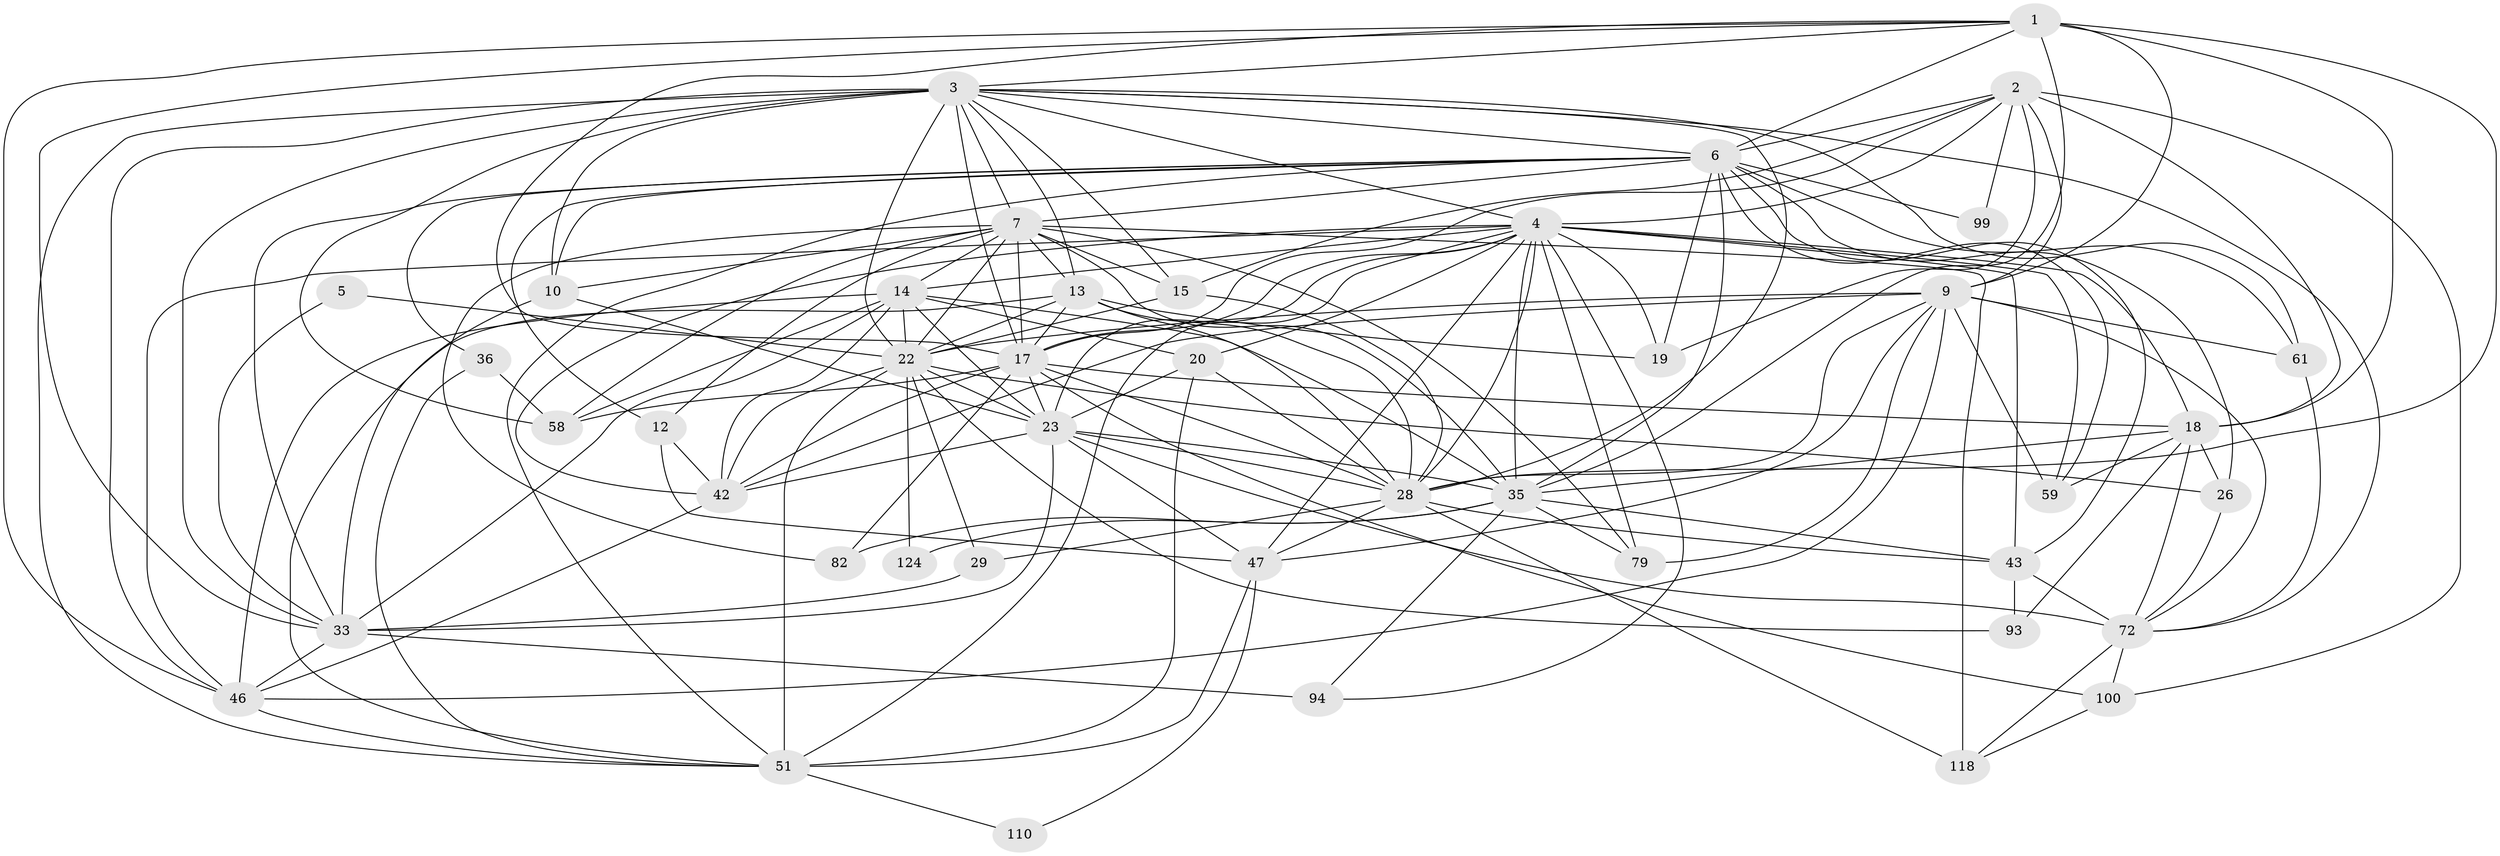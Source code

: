 // original degree distribution, {4: 0.30344827586206896, 3: 0.2896551724137931, 2: 0.1103448275862069, 7: 0.034482758620689655, 6: 0.09655172413793103, 5: 0.15172413793103448, 8: 0.006896551724137931, 9: 0.006896551724137931}
// Generated by graph-tools (version 1.1) at 2025/18/03/04/25 18:18:43]
// undirected, 43 vertices, 159 edges
graph export_dot {
graph [start="1"]
  node [color=gray90,style=filled];
  1 [super="+48+37"];
  2 [super="+21+85+24"];
  3 [super="+8+105+114"];
  4 [super="+34+116+66"];
  5;
  6 [super="+138+121+56+131+106"];
  7 [super="+50+16"];
  9 [super="+104+63"];
  10 [super="+67"];
  12 [super="+101"];
  13 [super="+57+40"];
  14 [super="+53+73+81"];
  15 [super="+44+136"];
  17 [super="+95+65+31"];
  18 [super="+30"];
  19;
  20 [super="+38"];
  22 [super="+74+55"];
  23 [super="+27+32+60"];
  26 [super="+54"];
  28 [super="+62+117+109+70"];
  29;
  33 [super="+141+45"];
  35 [super="+71+39+102"];
  36 [super="+64"];
  42 [super="+68+92"];
  43 [super="+76+89+113"];
  46 [super="+78+88"];
  47 [super="+80"];
  51 [super="+130+140+52"];
  58 [super="+69+108"];
  59;
  61;
  72 [super="+145+87+107"];
  79 [super="+103"];
  82 [super="+96"];
  93;
  94 [super="+127"];
  99;
  100 [super="+125"];
  110;
  118 [super="+122"];
  124;
  1 -- 46;
  1 -- 17;
  1 -- 35 [weight=2];
  1 -- 9 [weight=2];
  1 -- 3;
  1 -- 18;
  1 -- 33 [weight=2];
  1 -- 28;
  1 -- 6;
  2 -- 100 [weight=2];
  2 -- 99;
  2 -- 19;
  2 -- 17;
  2 -- 15;
  2 -- 6;
  2 -- 9;
  2 -- 18;
  2 -- 4;
  3 -- 4;
  3 -- 6;
  3 -- 7;
  3 -- 72;
  3 -- 10;
  3 -- 13;
  3 -- 46;
  3 -- 17 [weight=3];
  3 -- 51;
  3 -- 58;
  3 -- 61;
  3 -- 33;
  3 -- 28;
  3 -- 15;
  3 -- 22 [weight=2];
  4 -- 18 [weight=2];
  4 -- 59;
  4 -- 51 [weight=2];
  4 -- 35;
  4 -- 42;
  4 -- 43;
  4 -- 14;
  4 -- 46;
  4 -- 47;
  4 -- 19;
  4 -- 20;
  4 -- 28;
  4 -- 17;
  4 -- 23;
  4 -- 79;
  4 -- 94;
  5 -- 33;
  5 -- 22;
  6 -- 59;
  6 -- 10;
  6 -- 26 [weight=2];
  6 -- 35 [weight=2];
  6 -- 99;
  6 -- 7;
  6 -- 43;
  6 -- 12;
  6 -- 19;
  6 -- 61;
  6 -- 33;
  6 -- 51;
  6 -- 36;
  7 -- 12;
  7 -- 82;
  7 -- 17;
  7 -- 22;
  7 -- 118 [weight=2];
  7 -- 13;
  7 -- 58 [weight=2];
  7 -- 10;
  7 -- 35;
  7 -- 79;
  7 -- 15;
  7 -- 14;
  9 -- 59;
  9 -- 61;
  9 -- 47;
  9 -- 42;
  9 -- 79;
  9 -- 22;
  9 -- 72;
  9 -- 28;
  9 -- 46;
  10 -- 33;
  10 -- 23;
  12 -- 42;
  12 -- 47;
  13 -- 19;
  13 -- 17;
  13 -- 22;
  13 -- 51;
  13 -- 35;
  13 -- 28 [weight=2];
  14 -- 23;
  14 -- 46;
  14 -- 22;
  14 -- 28;
  14 -- 33;
  14 -- 42;
  14 -- 58;
  14 -- 20;
  15 -- 22;
  15 -- 28;
  17 -- 82;
  17 -- 100 [weight=2];
  17 -- 28 [weight=3];
  17 -- 18 [weight=2];
  17 -- 23;
  17 -- 58;
  17 -- 42;
  18 -- 35;
  18 -- 72;
  18 -- 59;
  18 -- 93;
  18 -- 26;
  20 -- 28;
  20 -- 51;
  20 -- 23;
  22 -- 51 [weight=2];
  22 -- 42;
  22 -- 93;
  22 -- 23;
  22 -- 26;
  22 -- 124;
  22 -- 29;
  23 -- 35;
  23 -- 72 [weight=2];
  23 -- 33;
  23 -- 47;
  23 -- 42;
  23 -- 28;
  26 -- 72;
  28 -- 118 [weight=2];
  28 -- 43 [weight=2];
  28 -- 29;
  28 -- 47 [weight=2];
  29 -- 33;
  33 -- 94;
  33 -- 46;
  35 -- 43;
  35 -- 82;
  35 -- 124;
  35 -- 79;
  35 -- 94 [weight=2];
  36 -- 58;
  36 -- 51;
  42 -- 46;
  43 -- 93;
  43 -- 72;
  46 -- 51;
  47 -- 110;
  47 -- 51;
  51 -- 110;
  61 -- 72;
  72 -- 100;
  72 -- 118;
  100 -- 118;
}
